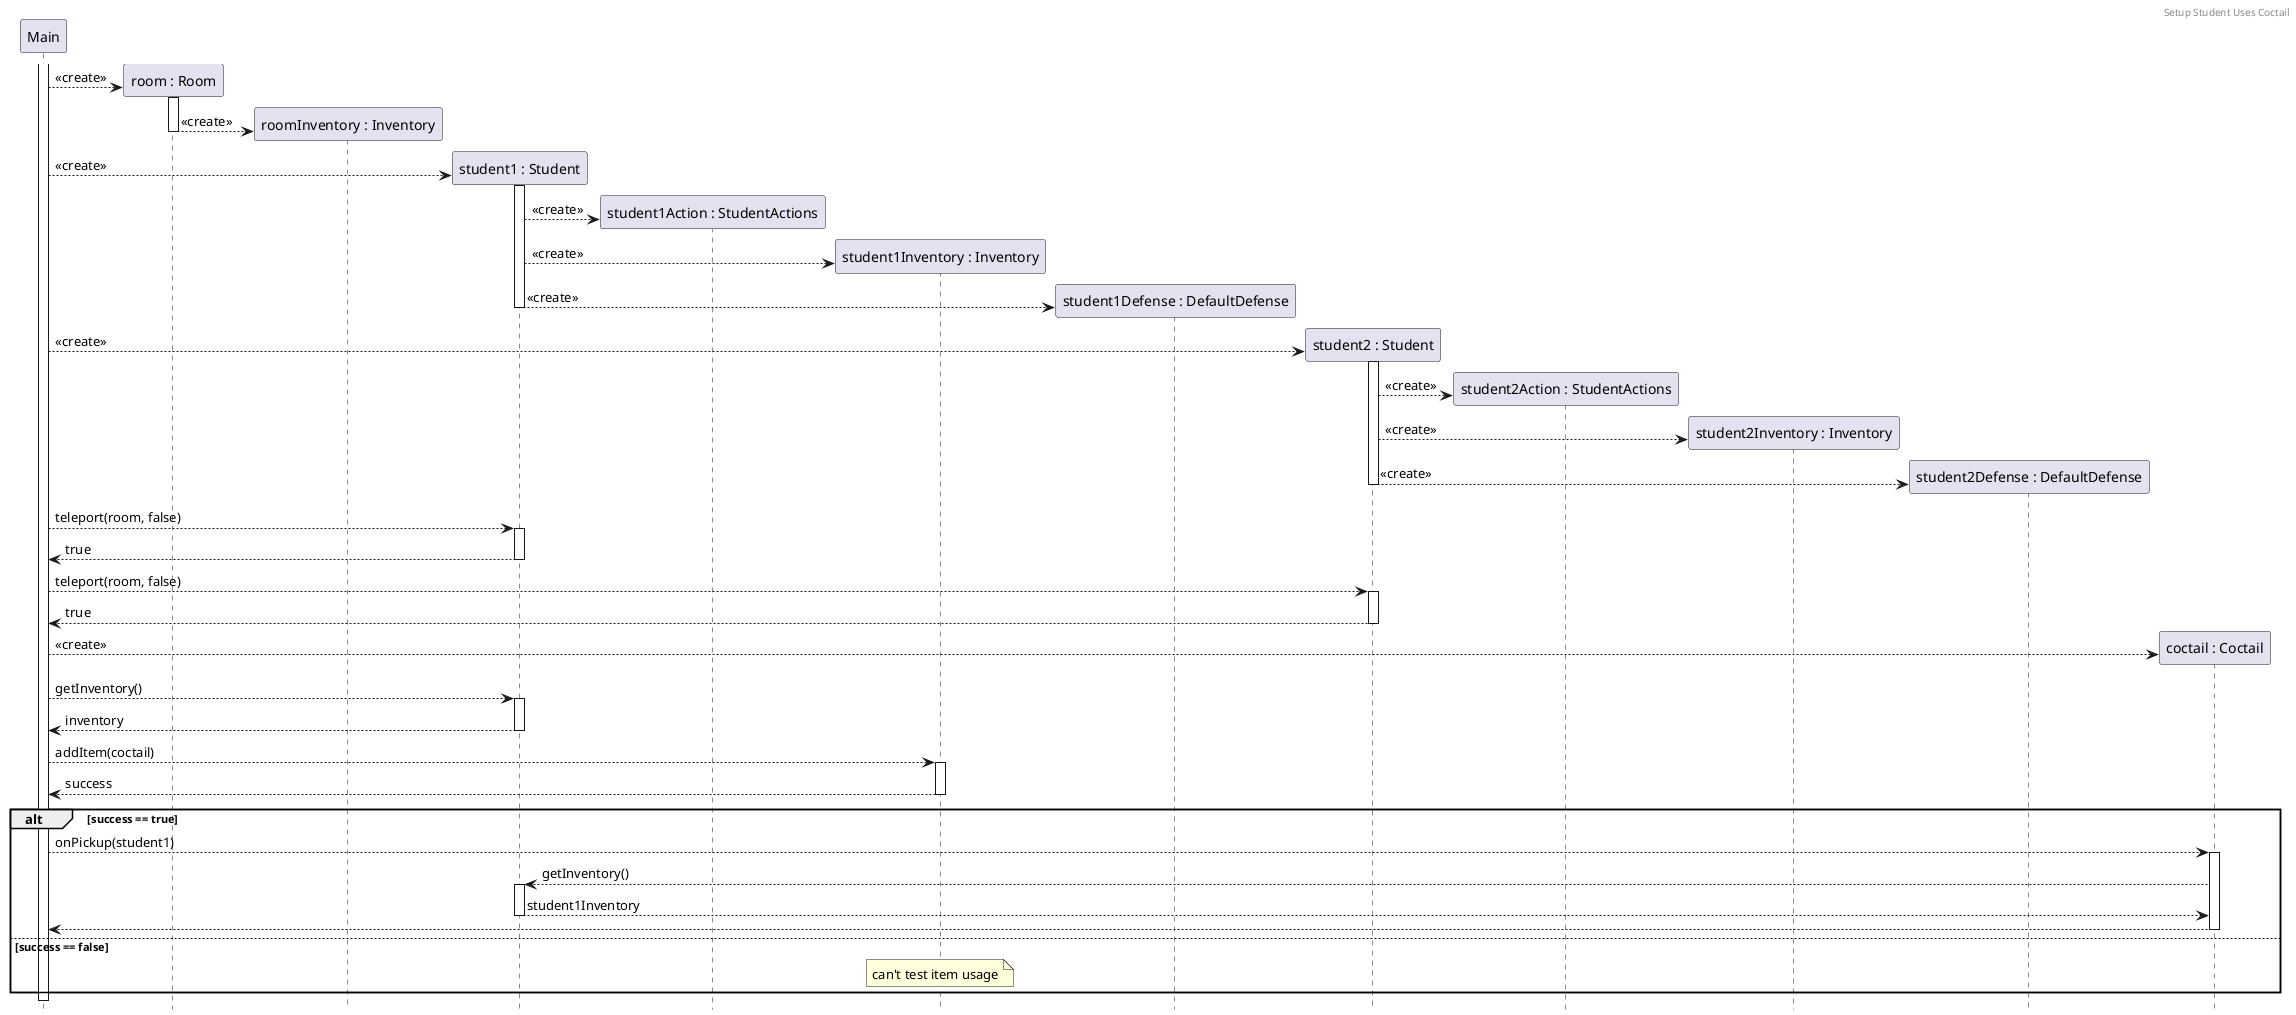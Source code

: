@startuml SetupStudentUsesCoctail
header Setup Student Uses Coctail
hide footbox

participant main as "Main"
activate main

create room as "room : Room"
main --> room ++: <<create>>
create roomInventory as "roomInventory : Inventory"
room --> roomInventory --: <<create>>

create student as "student1 : Student"
main --> student ++: <<create>>
create studentAction as "student1Action : StudentActions"
student --> studentAction : <<create>>
create inventory as "student1Inventory : Inventory"
student --> inventory : <<create>>
create defense as "student1Defense : DefaultDefense"
student --> defense --: <<create>>

create student2 as "student2 : Student"
main --> student2 ++: <<create>>
create studentAction2 as "student2Action : StudentActions"
student2 --> studentAction2 : <<create>>
create inventory2 as "student2Inventory : Inventory"
student2 --> inventory2 : <<create>>
create defense2 as "student2Defense : DefaultDefense"
student2 --> defense2 --: <<create>>

main --> student ++: teleport(room, false)
return true

main --> student2 ++: teleport(room, false)
return true

/' todo 
itt baj lehet ha Simon B. úgy gondolja, hogy a szoba mérete state value
mert ebben az esetben ez nem egy garantált tp és a teszt értelmetlen
'/

create coctail as "coctail : Coctail"
main --> coctail : <<create>>

main --> student ++: getInventory()
return inventory

main --> inventory ++: addItem(coctail)
return success

alt success == true
    main --> coctail ++: onPickup(student1)
    coctail --> student ++: getInventory()
    return student1Inventory
    return 
    
else success == false
    note over inventory : can't test item usage
end

@enduml